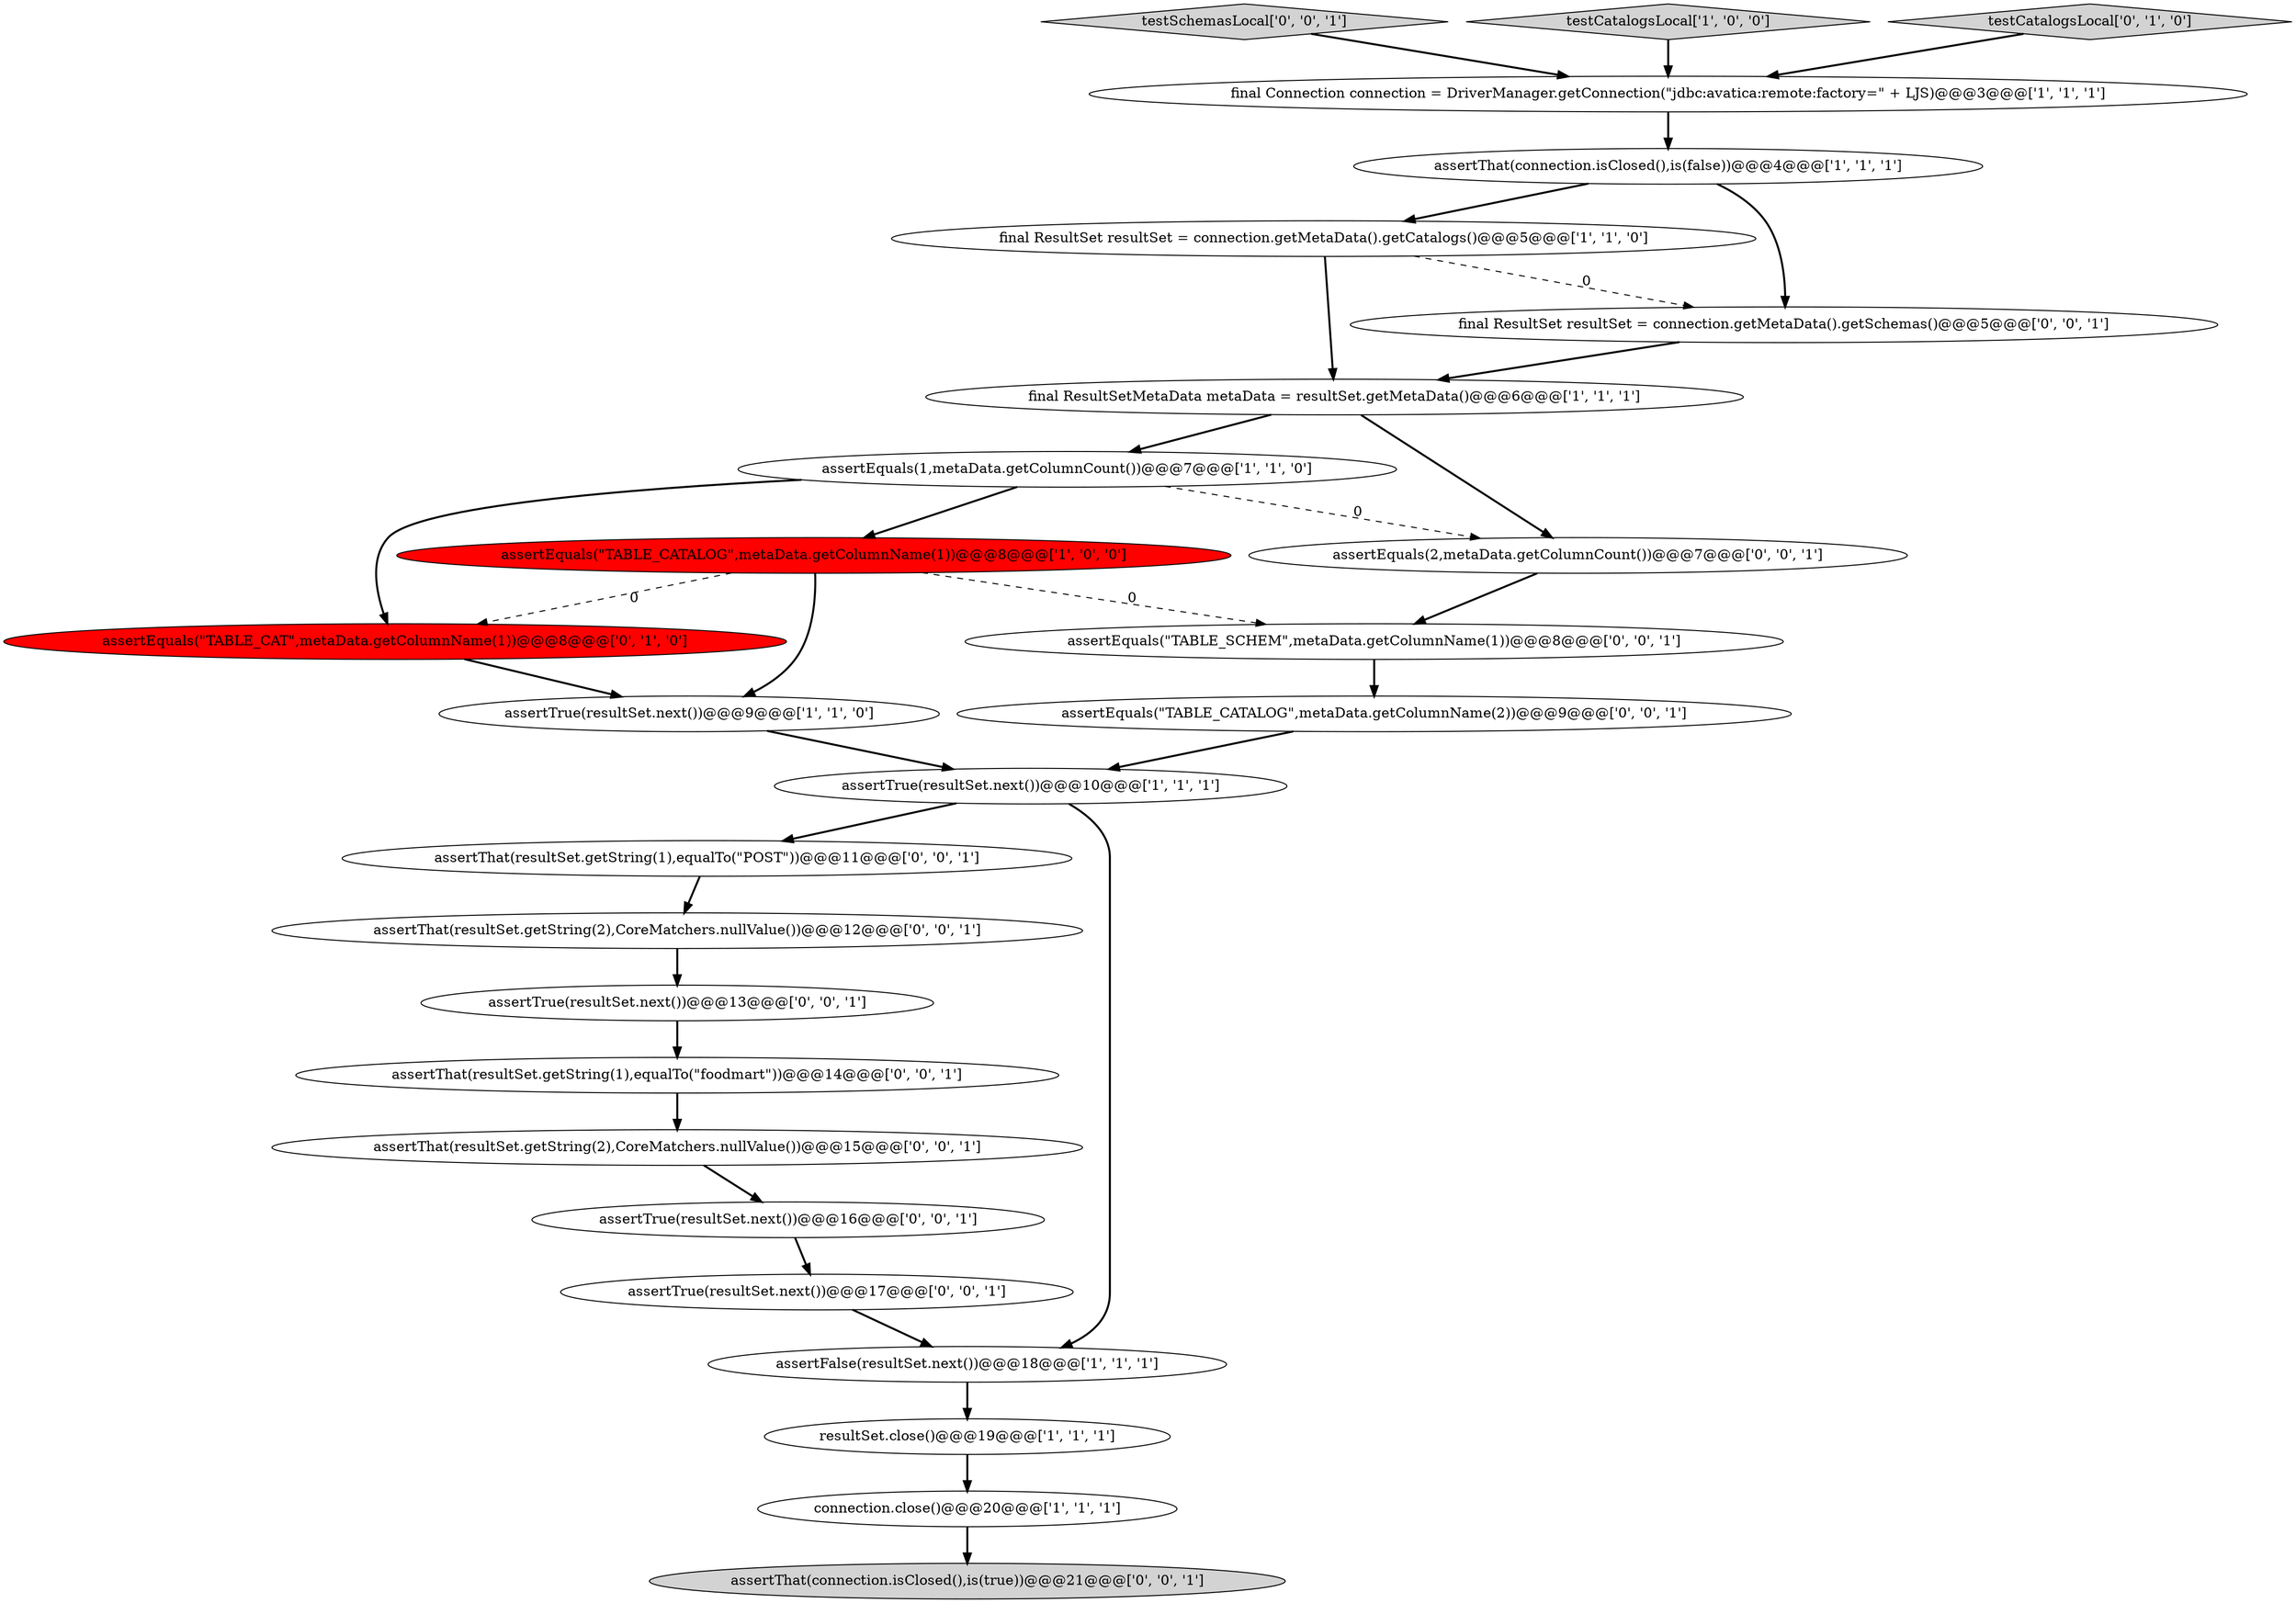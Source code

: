 digraph {
17 [style = filled, label = "final ResultSet resultSet = connection.getMetaData().getSchemas()@@@5@@@['0', '0', '1']", fillcolor = white, shape = ellipse image = "AAA0AAABBB3BBB"];
18 [style = filled, label = "assertThat(resultSet.getString(1),equalTo(\"POST\"))@@@11@@@['0', '0', '1']", fillcolor = white, shape = ellipse image = "AAA0AAABBB3BBB"];
11 [style = filled, label = "connection.close()@@@20@@@['1', '1', '1']", fillcolor = white, shape = ellipse image = "AAA0AAABBB1BBB"];
15 [style = filled, label = "testSchemasLocal['0', '0', '1']", fillcolor = lightgray, shape = diamond image = "AAA0AAABBB3BBB"];
4 [style = filled, label = "assertEquals(1,metaData.getColumnCount())@@@7@@@['1', '1', '0']", fillcolor = white, shape = ellipse image = "AAA0AAABBB1BBB"];
14 [style = filled, label = "assertEquals(\"TABLE_CATALOG\",metaData.getColumnName(2))@@@9@@@['0', '0', '1']", fillcolor = white, shape = ellipse image = "AAA0AAABBB3BBB"];
6 [style = filled, label = "final ResultSet resultSet = connection.getMetaData().getCatalogs()@@@5@@@['1', '1', '0']", fillcolor = white, shape = ellipse image = "AAA0AAABBB1BBB"];
1 [style = filled, label = "testCatalogsLocal['1', '0', '0']", fillcolor = lightgray, shape = diamond image = "AAA0AAABBB1BBB"];
7 [style = filled, label = "assertEquals(\"TABLE_CATALOG\",metaData.getColumnName(1))@@@8@@@['1', '0', '0']", fillcolor = red, shape = ellipse image = "AAA1AAABBB1BBB"];
16 [style = filled, label = "assertThat(connection.isClosed(),is(true))@@@21@@@['0', '0', '1']", fillcolor = lightgray, shape = ellipse image = "AAA0AAABBB3BBB"];
12 [style = filled, label = "assertEquals(\"TABLE_CAT\",metaData.getColumnName(1))@@@8@@@['0', '1', '0']", fillcolor = red, shape = ellipse image = "AAA1AAABBB2BBB"];
10 [style = filled, label = "assertFalse(resultSet.next())@@@18@@@['1', '1', '1']", fillcolor = white, shape = ellipse image = "AAA0AAABBB1BBB"];
8 [style = filled, label = "resultSet.close()@@@19@@@['1', '1', '1']", fillcolor = white, shape = ellipse image = "AAA0AAABBB1BBB"];
24 [style = filled, label = "assertThat(resultSet.getString(2),CoreMatchers.nullValue())@@@15@@@['0', '0', '1']", fillcolor = white, shape = ellipse image = "AAA0AAABBB3BBB"];
26 [style = filled, label = "assertTrue(resultSet.next())@@@16@@@['0', '0', '1']", fillcolor = white, shape = ellipse image = "AAA0AAABBB3BBB"];
2 [style = filled, label = "final Connection connection = DriverManager.getConnection(\"jdbc:avatica:remote:factory=\" + LJS)@@@3@@@['1', '1', '1']", fillcolor = white, shape = ellipse image = "AAA0AAABBB1BBB"];
9 [style = filled, label = "assertThat(connection.isClosed(),is(false))@@@4@@@['1', '1', '1']", fillcolor = white, shape = ellipse image = "AAA0AAABBB1BBB"];
23 [style = filled, label = "assertEquals(2,metaData.getColumnCount())@@@7@@@['0', '0', '1']", fillcolor = white, shape = ellipse image = "AAA0AAABBB3BBB"];
19 [style = filled, label = "assertEquals(\"TABLE_SCHEM\",metaData.getColumnName(1))@@@8@@@['0', '0', '1']", fillcolor = white, shape = ellipse image = "AAA0AAABBB3BBB"];
25 [style = filled, label = "assertTrue(resultSet.next())@@@17@@@['0', '0', '1']", fillcolor = white, shape = ellipse image = "AAA0AAABBB3BBB"];
22 [style = filled, label = "assertThat(resultSet.getString(2),CoreMatchers.nullValue())@@@12@@@['0', '0', '1']", fillcolor = white, shape = ellipse image = "AAA0AAABBB3BBB"];
21 [style = filled, label = "assertTrue(resultSet.next())@@@13@@@['0', '0', '1']", fillcolor = white, shape = ellipse image = "AAA0AAABBB3BBB"];
0 [style = filled, label = "assertTrue(resultSet.next())@@@9@@@['1', '1', '0']", fillcolor = white, shape = ellipse image = "AAA0AAABBB1BBB"];
3 [style = filled, label = "final ResultSetMetaData metaData = resultSet.getMetaData()@@@6@@@['1', '1', '1']", fillcolor = white, shape = ellipse image = "AAA0AAABBB1BBB"];
20 [style = filled, label = "assertThat(resultSet.getString(1),equalTo(\"foodmart\"))@@@14@@@['0', '0', '1']", fillcolor = white, shape = ellipse image = "AAA0AAABBB3BBB"];
13 [style = filled, label = "testCatalogsLocal['0', '1', '0']", fillcolor = lightgray, shape = diamond image = "AAA0AAABBB2BBB"];
5 [style = filled, label = "assertTrue(resultSet.next())@@@10@@@['1', '1', '1']", fillcolor = white, shape = ellipse image = "AAA0AAABBB1BBB"];
11->16 [style = bold, label=""];
6->3 [style = bold, label=""];
5->10 [style = bold, label=""];
15->2 [style = bold, label=""];
26->25 [style = bold, label=""];
22->21 [style = bold, label=""];
9->17 [style = bold, label=""];
7->0 [style = bold, label=""];
6->17 [style = dashed, label="0"];
5->18 [style = bold, label=""];
2->9 [style = bold, label=""];
12->0 [style = bold, label=""];
3->4 [style = bold, label=""];
4->7 [style = bold, label=""];
9->6 [style = bold, label=""];
24->26 [style = bold, label=""];
3->23 [style = bold, label=""];
18->22 [style = bold, label=""];
21->20 [style = bold, label=""];
19->14 [style = bold, label=""];
10->8 [style = bold, label=""];
7->19 [style = dashed, label="0"];
23->19 [style = bold, label=""];
13->2 [style = bold, label=""];
17->3 [style = bold, label=""];
7->12 [style = dashed, label="0"];
4->12 [style = bold, label=""];
25->10 [style = bold, label=""];
1->2 [style = bold, label=""];
20->24 [style = bold, label=""];
8->11 [style = bold, label=""];
4->23 [style = dashed, label="0"];
0->5 [style = bold, label=""];
14->5 [style = bold, label=""];
}
